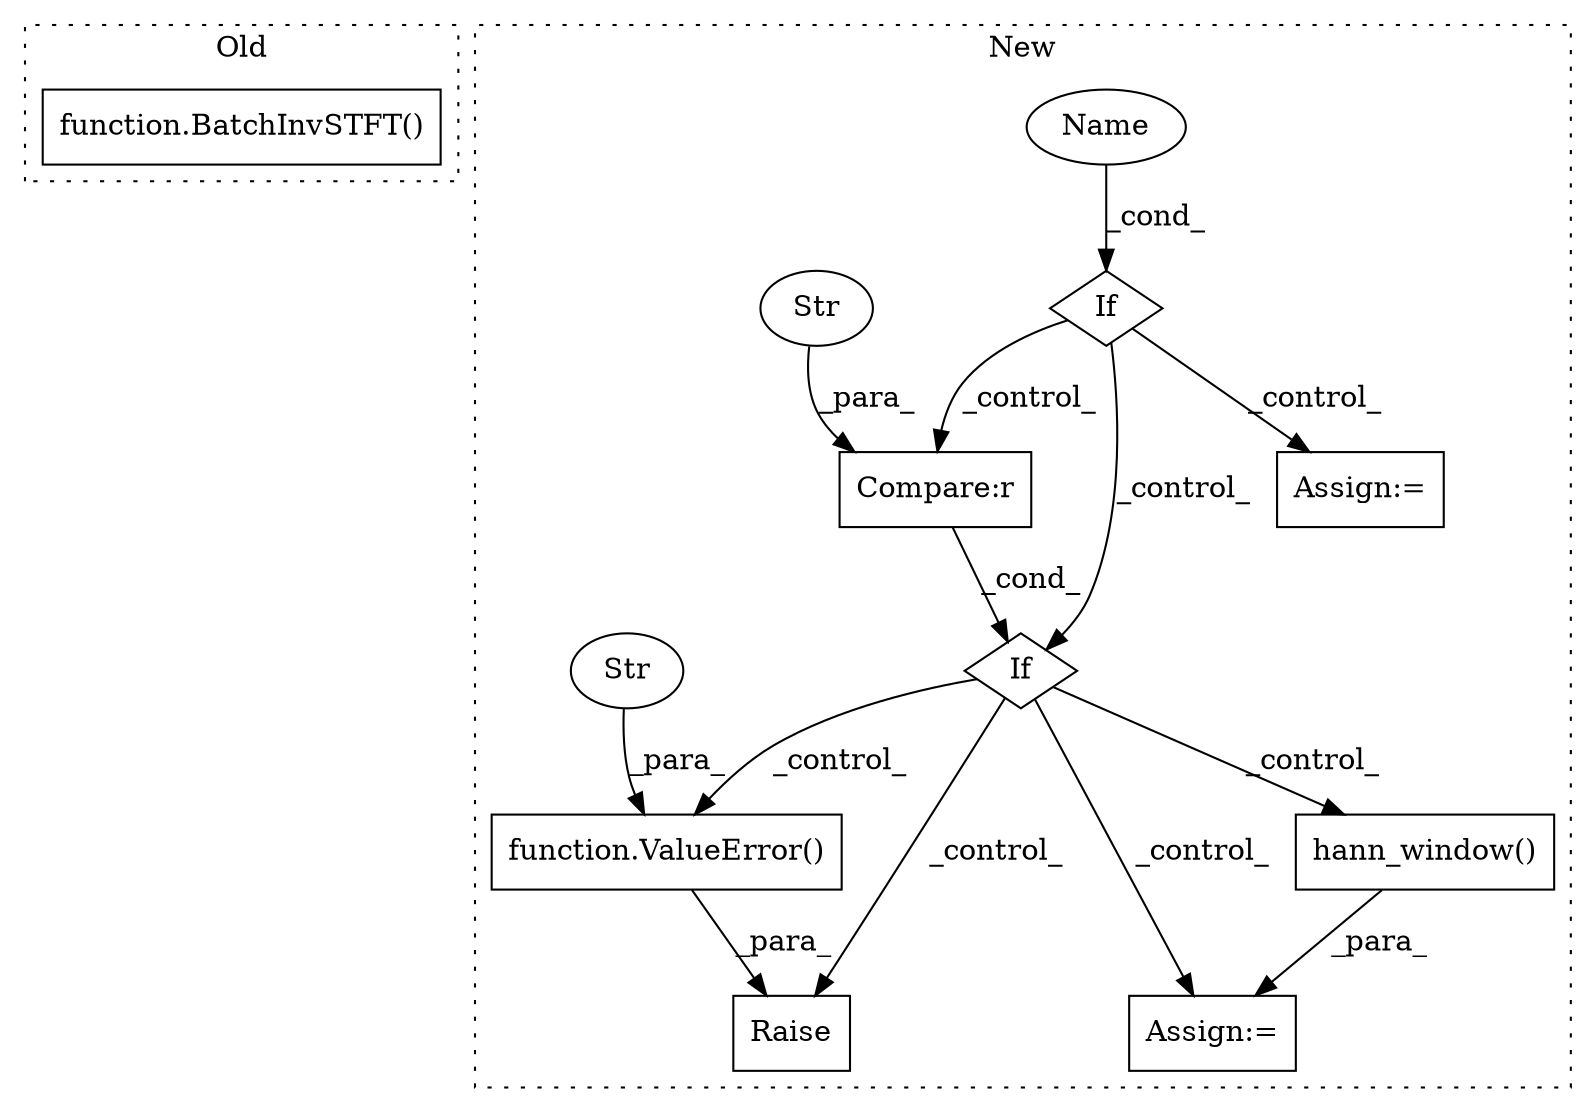 digraph G {
subgraph cluster0 {
1 [label="function.BatchInvSTFT()" a="75" s="16709,16750" l="13,27" shape="box"];
label = "Old";
style="dotted";
}
subgraph cluster1 {
2 [label="If" a="96" s="16685" l="3" shape="diamond"];
3 [label="hann_window()" a="75" s="16775,16806" l="18,1" shape="box"];
4 [label="If" a="96" s="16716" l="3" shape="diamond"];
5 [label="Compare:r" a="40" s="16719" l="24" shape="box"];
6 [label="Str" a="66" s="16737" l="6" shape="ellipse"];
7 [label="Name" a="87" s="16688" l="14" shape="ellipse"];
8 [label="Raise" a="91" s="16842" l="6" shape="box"];
9 [label="Assign:=" a="68" s="16772" l="3" shape="box"];
10 [label="Assign:=" a="68" s="16917" l="3" shape="box"];
11 [label="function.ValueError()" a="75" s="16848,16878" l="11,1" shape="box"];
12 [label="Str" a="66" s="16859" l="19" shape="ellipse"];
label = "New";
style="dotted";
}
2 -> 5 [label="_control_"];
2 -> 10 [label="_control_"];
2 -> 4 [label="_control_"];
3 -> 9 [label="_para_"];
4 -> 8 [label="_control_"];
4 -> 9 [label="_control_"];
4 -> 11 [label="_control_"];
4 -> 3 [label="_control_"];
5 -> 4 [label="_cond_"];
6 -> 5 [label="_para_"];
7 -> 2 [label="_cond_"];
11 -> 8 [label="_para_"];
12 -> 11 [label="_para_"];
}